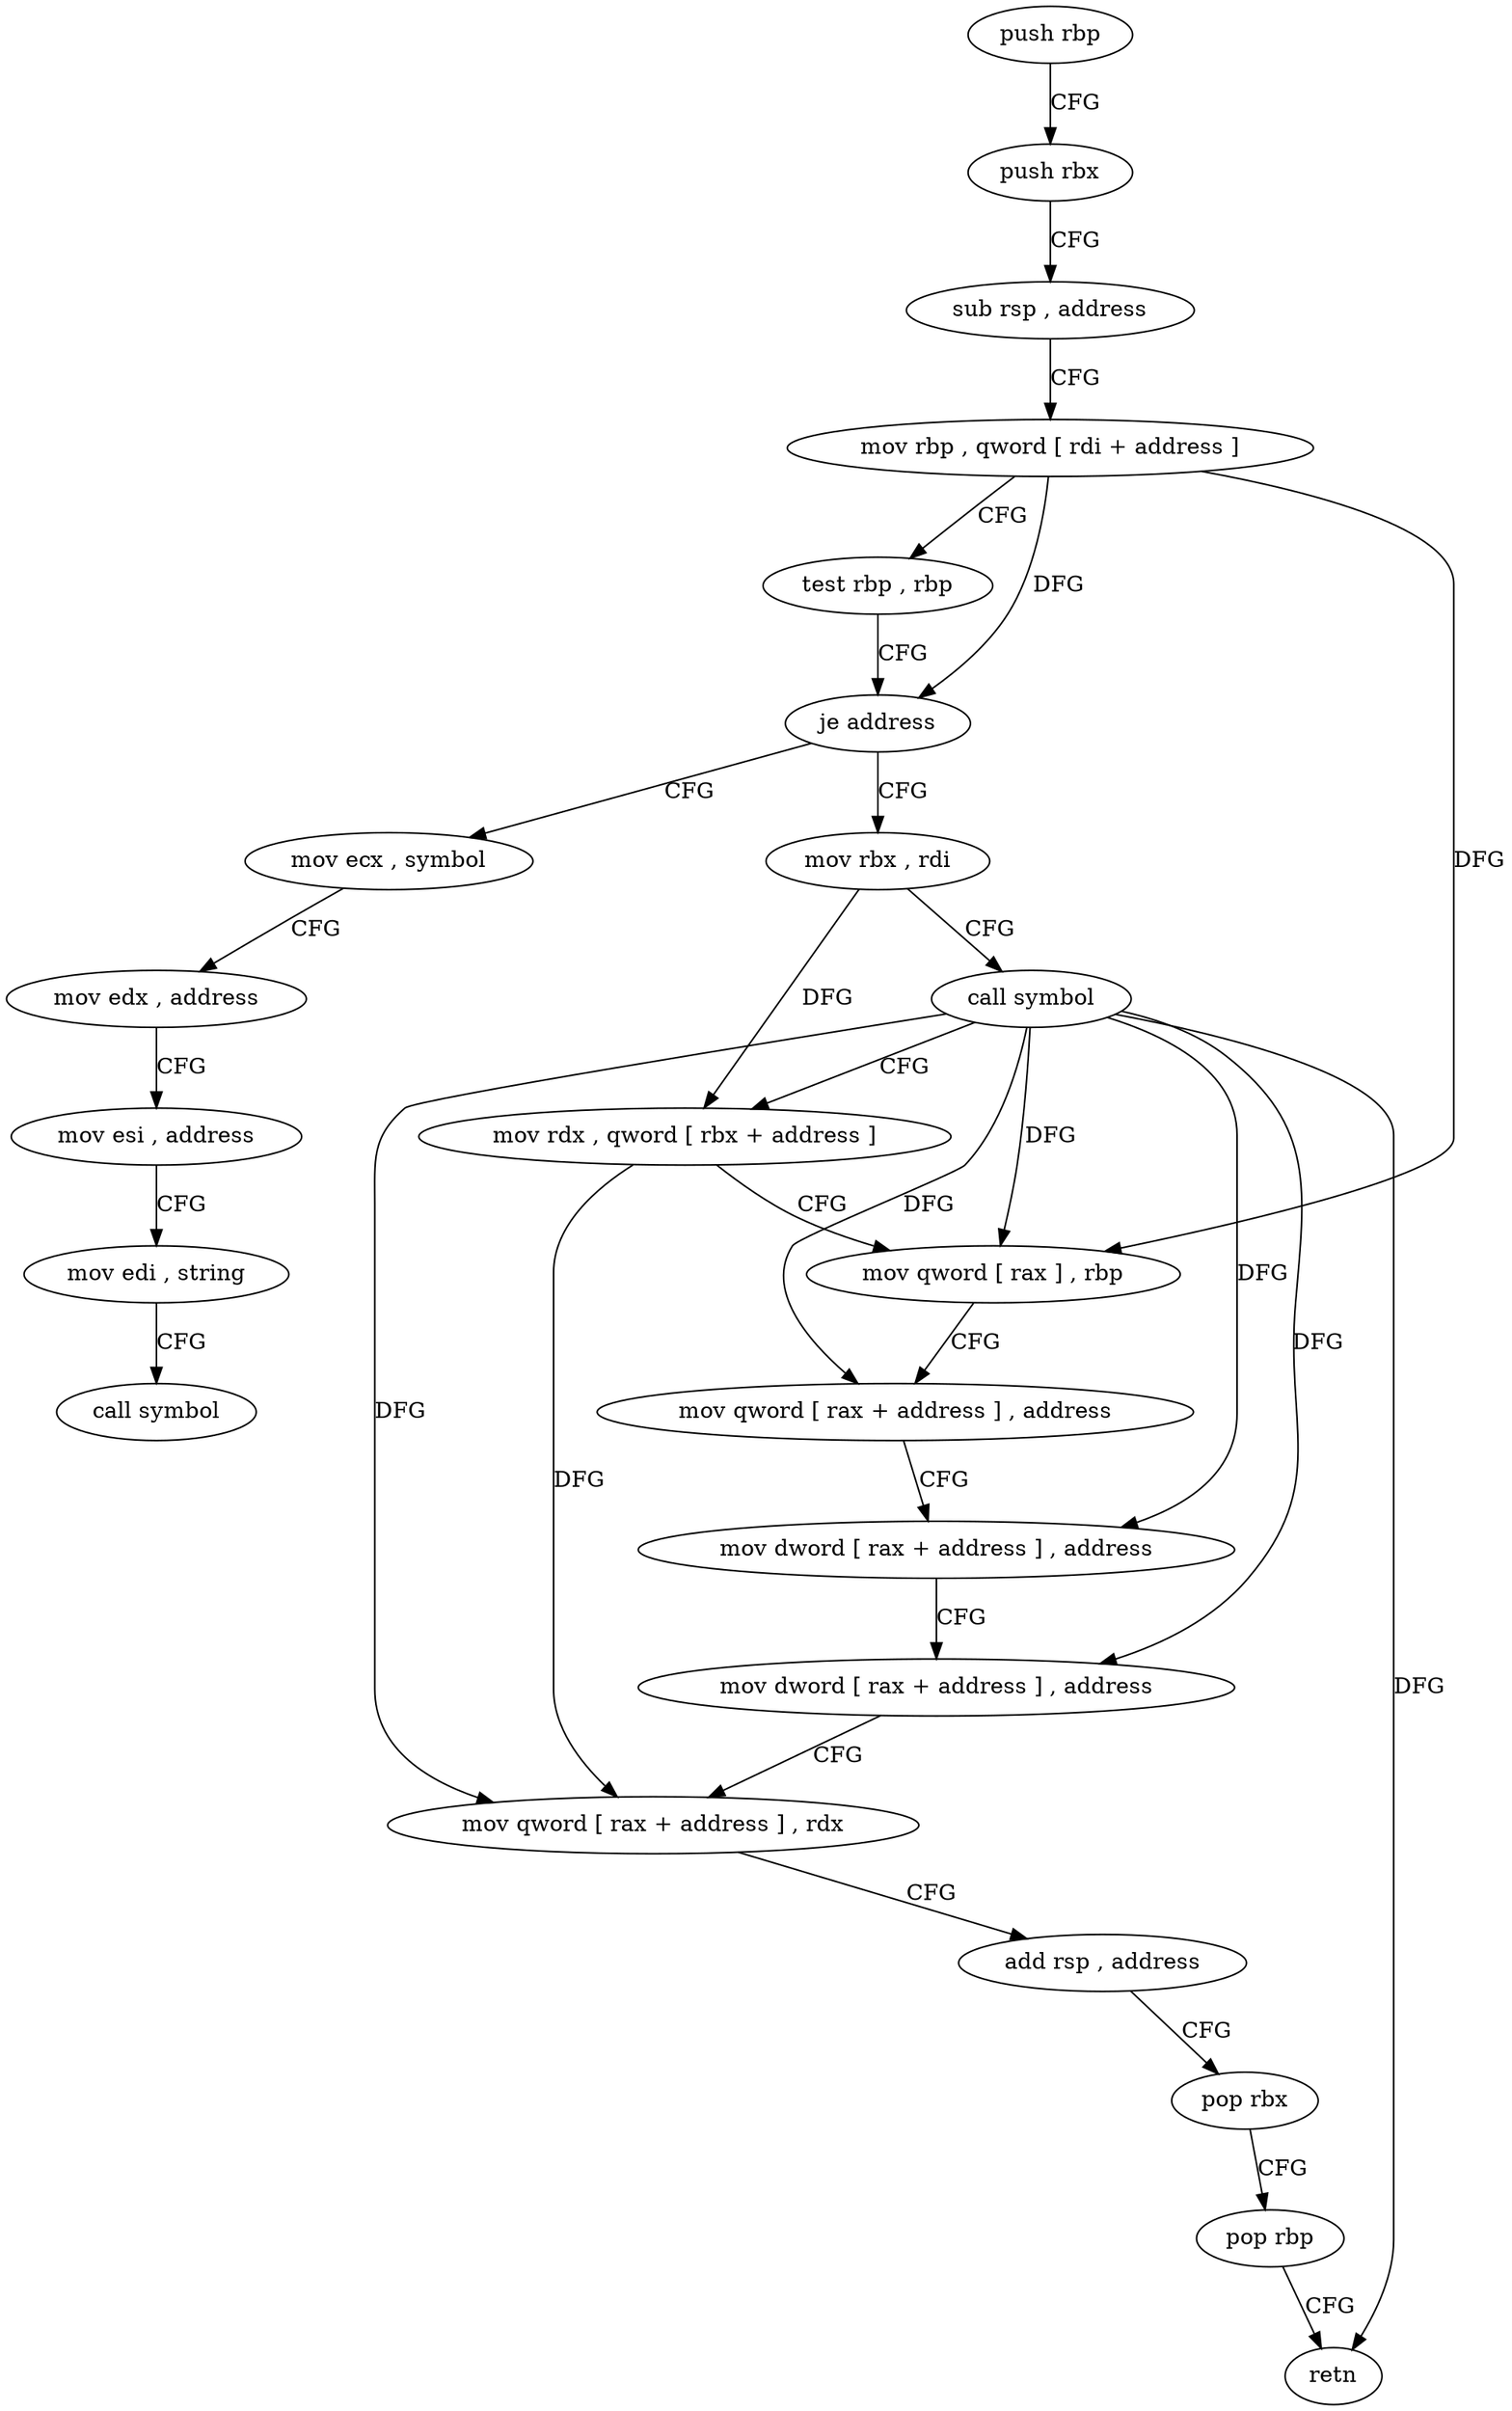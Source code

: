 digraph "func" {
"4230384" [label = "push rbp" ]
"4230385" [label = "push rbx" ]
"4230386" [label = "sub rsp , address" ]
"4230390" [label = "mov rbp , qword [ rdi + address ]" ]
"4230394" [label = "test rbp , rbp" ]
"4230397" [label = "je address" ]
"4230447" [label = "mov ecx , symbol" ]
"4230399" [label = "mov rbx , rdi" ]
"4230452" [label = "mov edx , address" ]
"4230457" [label = "mov esi , address" ]
"4230462" [label = "mov edi , string" ]
"4230467" [label = "call symbol" ]
"4230402" [label = "call symbol" ]
"4230407" [label = "mov rdx , qword [ rbx + address ]" ]
"4230411" [label = "mov qword [ rax ] , rbp" ]
"4230414" [label = "mov qword [ rax + address ] , address" ]
"4230422" [label = "mov dword [ rax + address ] , address" ]
"4230429" [label = "mov dword [ rax + address ] , address" ]
"4230436" [label = "mov qword [ rax + address ] , rdx" ]
"4230440" [label = "add rsp , address" ]
"4230444" [label = "pop rbx" ]
"4230445" [label = "pop rbp" ]
"4230446" [label = "retn" ]
"4230384" -> "4230385" [ label = "CFG" ]
"4230385" -> "4230386" [ label = "CFG" ]
"4230386" -> "4230390" [ label = "CFG" ]
"4230390" -> "4230394" [ label = "CFG" ]
"4230390" -> "4230397" [ label = "DFG" ]
"4230390" -> "4230411" [ label = "DFG" ]
"4230394" -> "4230397" [ label = "CFG" ]
"4230397" -> "4230447" [ label = "CFG" ]
"4230397" -> "4230399" [ label = "CFG" ]
"4230447" -> "4230452" [ label = "CFG" ]
"4230399" -> "4230402" [ label = "CFG" ]
"4230399" -> "4230407" [ label = "DFG" ]
"4230452" -> "4230457" [ label = "CFG" ]
"4230457" -> "4230462" [ label = "CFG" ]
"4230462" -> "4230467" [ label = "CFG" ]
"4230402" -> "4230407" [ label = "CFG" ]
"4230402" -> "4230411" [ label = "DFG" ]
"4230402" -> "4230414" [ label = "DFG" ]
"4230402" -> "4230422" [ label = "DFG" ]
"4230402" -> "4230429" [ label = "DFG" ]
"4230402" -> "4230436" [ label = "DFG" ]
"4230402" -> "4230446" [ label = "DFG" ]
"4230407" -> "4230411" [ label = "CFG" ]
"4230407" -> "4230436" [ label = "DFG" ]
"4230411" -> "4230414" [ label = "CFG" ]
"4230414" -> "4230422" [ label = "CFG" ]
"4230422" -> "4230429" [ label = "CFG" ]
"4230429" -> "4230436" [ label = "CFG" ]
"4230436" -> "4230440" [ label = "CFG" ]
"4230440" -> "4230444" [ label = "CFG" ]
"4230444" -> "4230445" [ label = "CFG" ]
"4230445" -> "4230446" [ label = "CFG" ]
}
